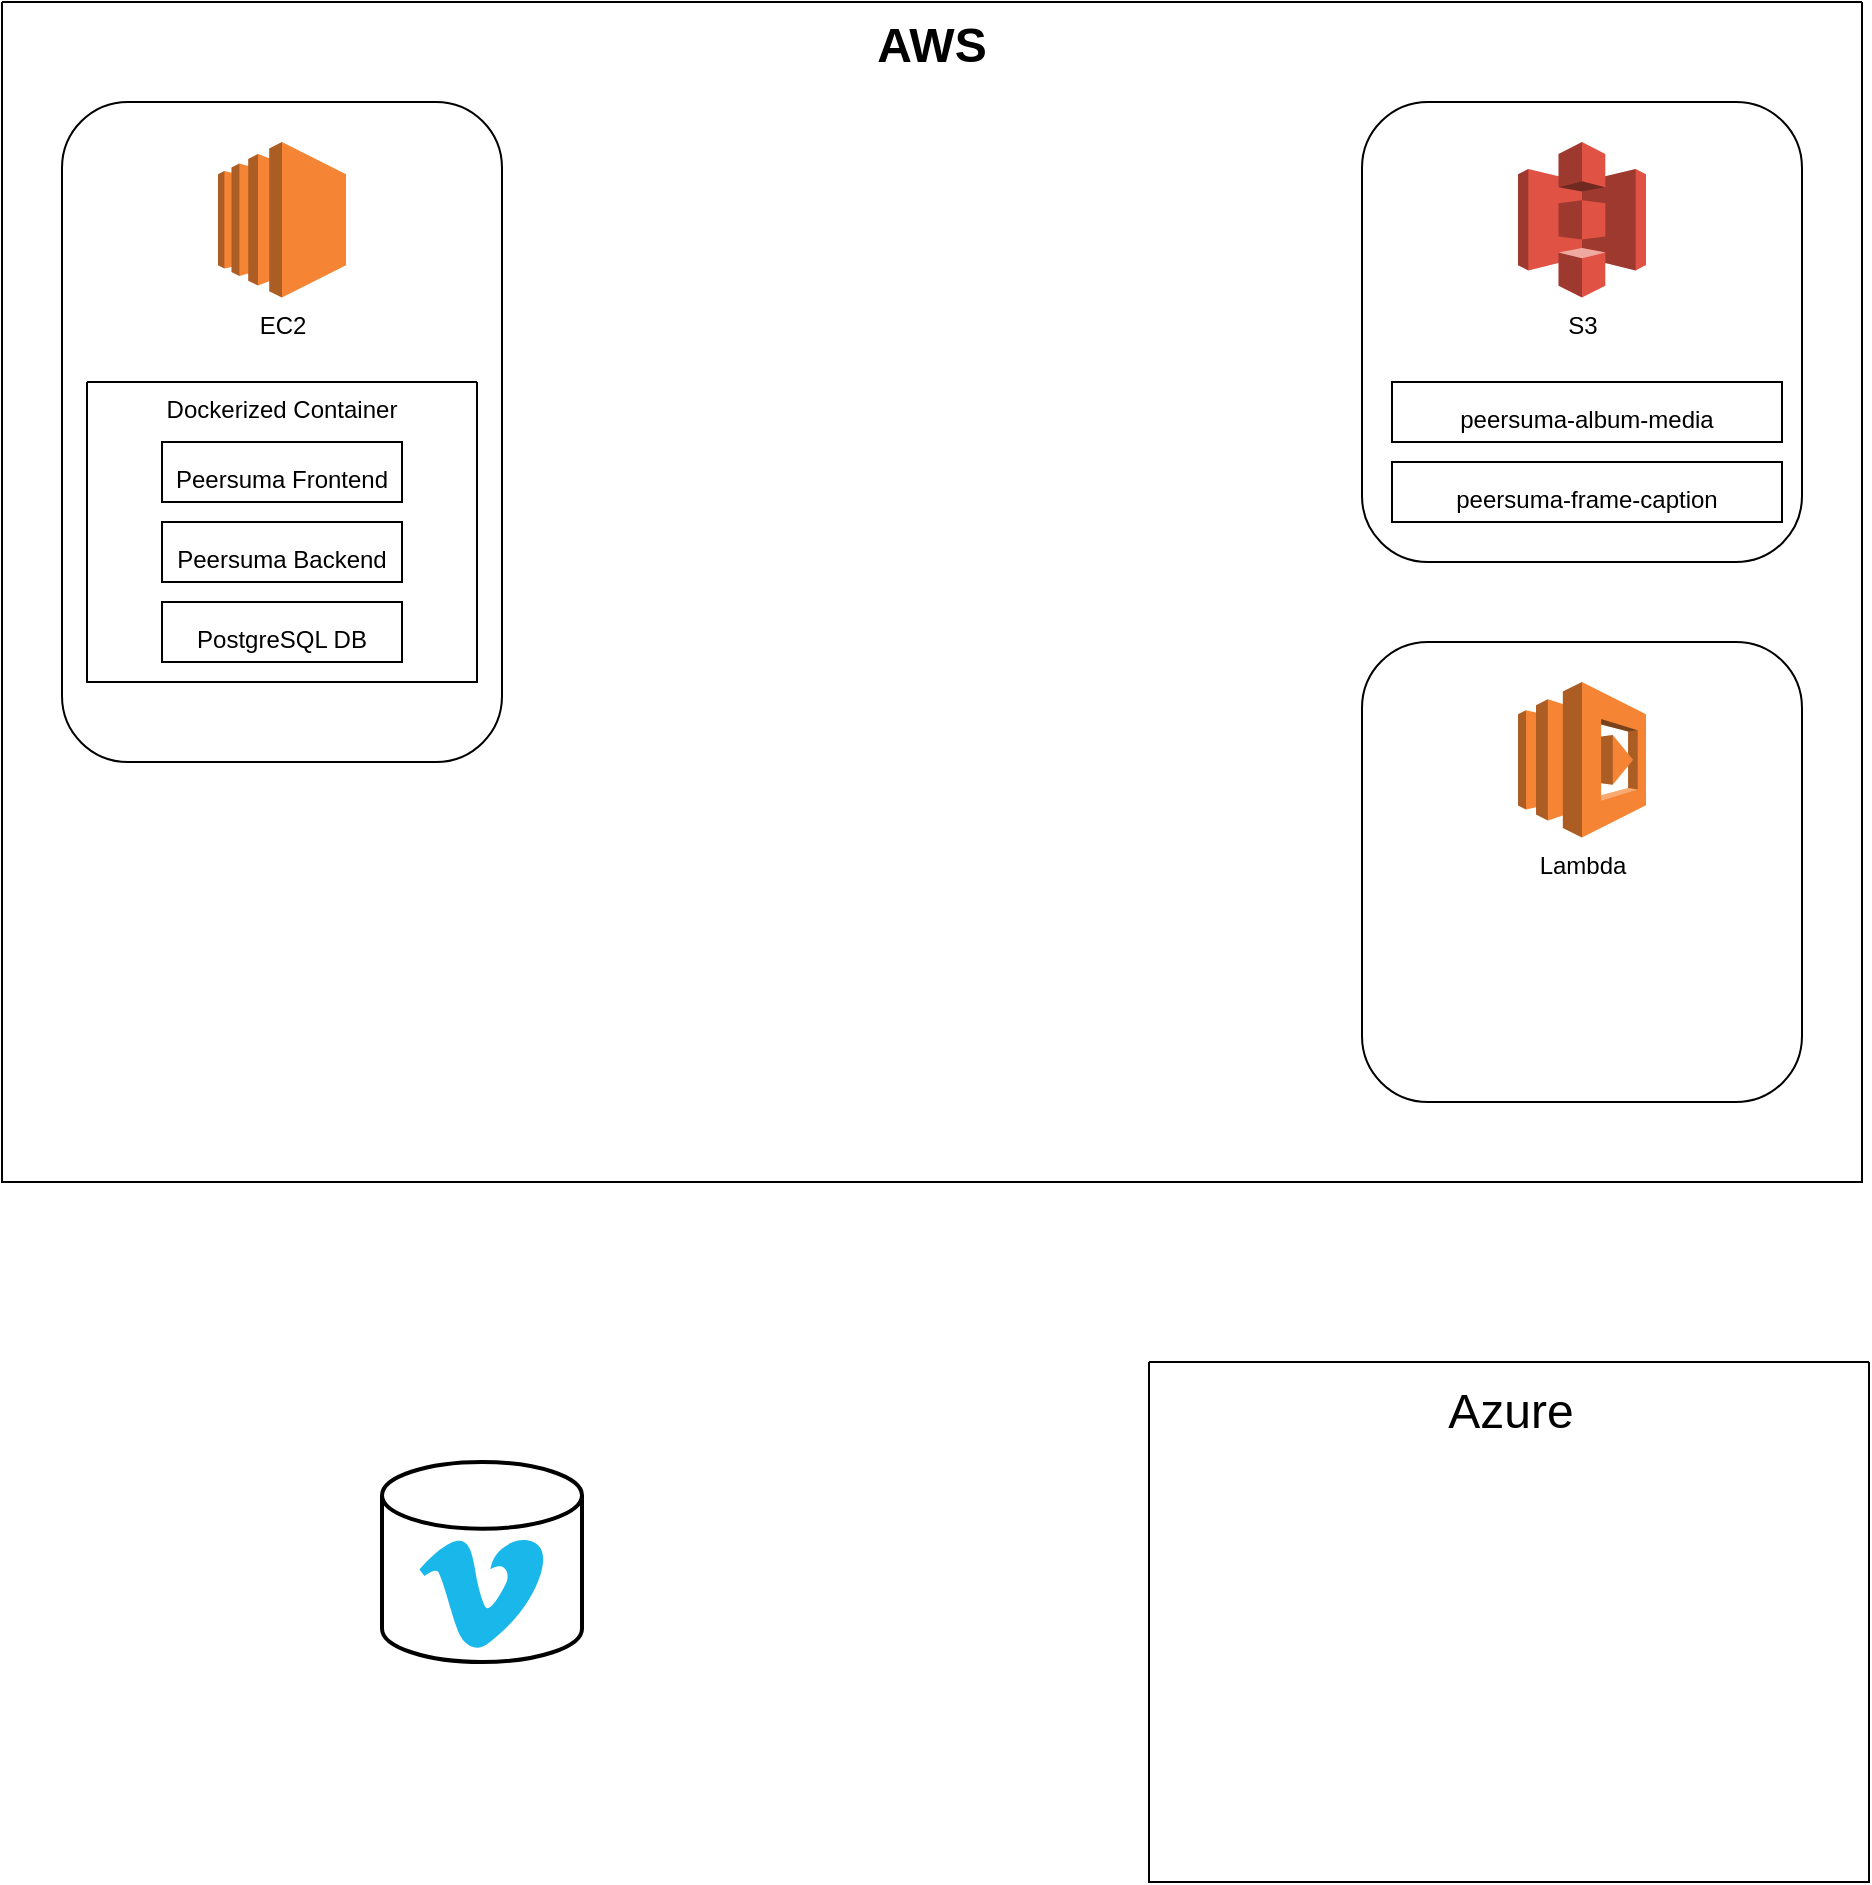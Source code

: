 <mxfile version="17.4.6" type="github">
  <diagram id="3sLkr4QfW78tacsgtS9n" name="Page-1">
    <mxGraphModel dx="1106" dy="534" grid="1" gridSize="10" guides="1" tooltips="1" connect="1" arrows="1" fold="1" page="1" pageScale="1" pageWidth="850" pageHeight="1100" math="0" shadow="0">
      <root>
        <mxCell id="0" />
        <mxCell id="1" parent="0" />
        <mxCell id="Ej2254S0We36Tm3z-koc-6" value="" style="group" parent="1" vertex="1" connectable="0">
          <mxGeometry x="230" y="770" width="100" height="100" as="geometry" />
        </mxCell>
        <mxCell id="Ej2254S0We36Tm3z-koc-4" value="" style="strokeWidth=2;html=1;shape=mxgraph.flowchart.database;whiteSpace=wrap;" parent="Ej2254S0We36Tm3z-koc-6" vertex="1">
          <mxGeometry width="100" height="100" as="geometry" />
        </mxCell>
        <mxCell id="Ej2254S0We36Tm3z-koc-3" value="" style="dashed=0;outlineConnect=0;html=1;align=center;labelPosition=center;verticalLabelPosition=bottom;verticalAlign=top;shape=mxgraph.weblogos.vimeo;fillColor=#1AB7EA;strokeColor=none" parent="Ej2254S0We36Tm3z-koc-6" vertex="1">
          <mxGeometry x="18.7" y="38" width="62.6" height="58" as="geometry" />
        </mxCell>
        <mxCell id="Ej2254S0We36Tm3z-koc-18" value="" style="group" parent="1" vertex="1" connectable="0">
          <mxGeometry x="720" y="360" width="220" height="230" as="geometry" />
        </mxCell>
        <mxCell id="Ej2254S0We36Tm3z-koc-12" value="" style="rounded=1;whiteSpace=wrap;html=1;" parent="Ej2254S0We36Tm3z-koc-18" vertex="1">
          <mxGeometry width="220" height="230" as="geometry" />
        </mxCell>
        <mxCell id="Ej2254S0We36Tm3z-koc-11" value="Lambda" style="outlineConnect=0;dashed=0;verticalLabelPosition=bottom;verticalAlign=top;align=center;html=1;shape=mxgraph.aws3.lambda;fillColor=#F58534;gradientColor=none;aspect=fixed;" parent="Ej2254S0We36Tm3z-koc-18" vertex="1">
          <mxGeometry x="78" y="20" width="64" height="77.8" as="geometry" />
        </mxCell>
        <mxCell id="Ej2254S0We36Tm3z-koc-19" value="" style="group" parent="1" vertex="1" connectable="0">
          <mxGeometry x="720" y="90" width="220" height="230" as="geometry" />
        </mxCell>
        <mxCell id="Ej2254S0We36Tm3z-koc-10" value="" style="rounded=1;whiteSpace=wrap;html=1;" parent="Ej2254S0We36Tm3z-koc-19" vertex="1">
          <mxGeometry width="220" height="230" as="geometry" />
        </mxCell>
        <mxCell id="Ej2254S0We36Tm3z-koc-2" value="S3" style="outlineConnect=0;dashed=0;verticalLabelPosition=bottom;verticalAlign=top;align=center;html=1;shape=mxgraph.aws3.s3;fillColor=#E05243;gradientColor=none;aspect=fixed;" parent="Ej2254S0We36Tm3z-koc-19" vertex="1">
          <mxGeometry x="78" y="20" width="64" height="77.8" as="geometry" />
        </mxCell>
        <mxCell id="Ej2254S0We36Tm3z-koc-15" value="&lt;span style=&quot;font-size: 12px&quot;&gt;peersuma-album-media&lt;/span&gt;" style="rounded=0;whiteSpace=wrap;html=1;fontSize=23;" parent="Ej2254S0We36Tm3z-koc-19" vertex="1">
          <mxGeometry x="15" y="140" width="195" height="30" as="geometry" />
        </mxCell>
        <mxCell id="Ej2254S0We36Tm3z-koc-16" value="&lt;span style=&quot;font-size: 12px&quot;&gt;peersuma-frame-caption&lt;/span&gt;" style="rounded=0;whiteSpace=wrap;html=1;fontSize=23;" parent="Ej2254S0We36Tm3z-koc-19" vertex="1">
          <mxGeometry x="15" y="180" width="195" height="30" as="geometry" />
        </mxCell>
        <mxCell id="Ej2254S0We36Tm3z-koc-21" value="AWS" style="swimlane;startSize=0;fontSize=24;verticalAlign=top;" parent="1" vertex="1">
          <mxGeometry x="40" y="40" width="930" height="590" as="geometry">
            <mxRectangle x="40" y="40" width="90" height="30" as="alternateBounds" />
          </mxGeometry>
        </mxCell>
        <mxCell id="Ej2254S0We36Tm3z-koc-23" value="" style="swimlane;startSize=0;fontSize=24;verticalAlign=top;align=center;" parent="1" vertex="1">
          <mxGeometry x="613.5" y="720" width="360" height="260" as="geometry" />
        </mxCell>
        <mxCell id="Ej2254S0We36Tm3z-koc-25" value="Azure" style="text;html=1;align=center;verticalAlign=middle;resizable=0;points=[];autosize=1;strokeColor=none;fillColor=none;fontSize=24;" parent="Ej2254S0We36Tm3z-koc-23" vertex="1">
          <mxGeometry x="140" y="10" width="80" height="30" as="geometry" />
        </mxCell>
        <mxCell id="Ej2254S0We36Tm3z-koc-9" value="" style="rounded=1;whiteSpace=wrap;html=1;" parent="1" vertex="1">
          <mxGeometry x="70" y="90" width="220" height="330" as="geometry" />
        </mxCell>
        <mxCell id="Ej2254S0We36Tm3z-koc-7" value="EC2" style="outlineConnect=0;dashed=0;verticalLabelPosition=bottom;verticalAlign=top;align=center;html=1;shape=mxgraph.aws3.ec2;fillColor=#F58534;gradientColor=none;aspect=fixed;" parent="1" vertex="1">
          <mxGeometry x="148" y="109.995" width="64" height="77.81" as="geometry" />
        </mxCell>
        <mxCell id="Ej2254S0We36Tm3z-koc-13" value="&lt;font style=&quot;font-size: 12px&quot;&gt;Peersuma Frontend&lt;/font&gt;" style="rounded=0;whiteSpace=wrap;html=1;fontSize=23;" parent="1" vertex="1">
          <mxGeometry x="120" y="260" width="120" height="30" as="geometry" />
        </mxCell>
        <mxCell id="Ej2254S0We36Tm3z-koc-14" value="&lt;font style=&quot;font-size: 12px ; line-height: 1.2&quot;&gt;Peersuma Backend&lt;/font&gt;" style="rounded=0;whiteSpace=wrap;html=1;fontSize=23;" parent="1" vertex="1">
          <mxGeometry x="120" y="300" width="120" height="30" as="geometry" />
        </mxCell>
        <mxCell id="Ej2254S0We36Tm3z-koc-17" value="Dockerized Container" style="swimlane;startSize=0;fontSize=12;verticalAlign=top;fontStyle=0" parent="1" vertex="1">
          <mxGeometry x="82.5" y="230" width="195" height="150" as="geometry" />
        </mxCell>
        <mxCell id="hW60GCfRC2Gjmzfm_cqa-1" value="&lt;font style=&quot;font-size: 12px ; line-height: 1.2&quot;&gt;PostgreSQL DB&lt;/font&gt;" style="rounded=0;whiteSpace=wrap;html=1;fontSize=23;" vertex="1" parent="1">
          <mxGeometry x="120" y="340" width="120" height="30" as="geometry" />
        </mxCell>
      </root>
    </mxGraphModel>
  </diagram>
</mxfile>
